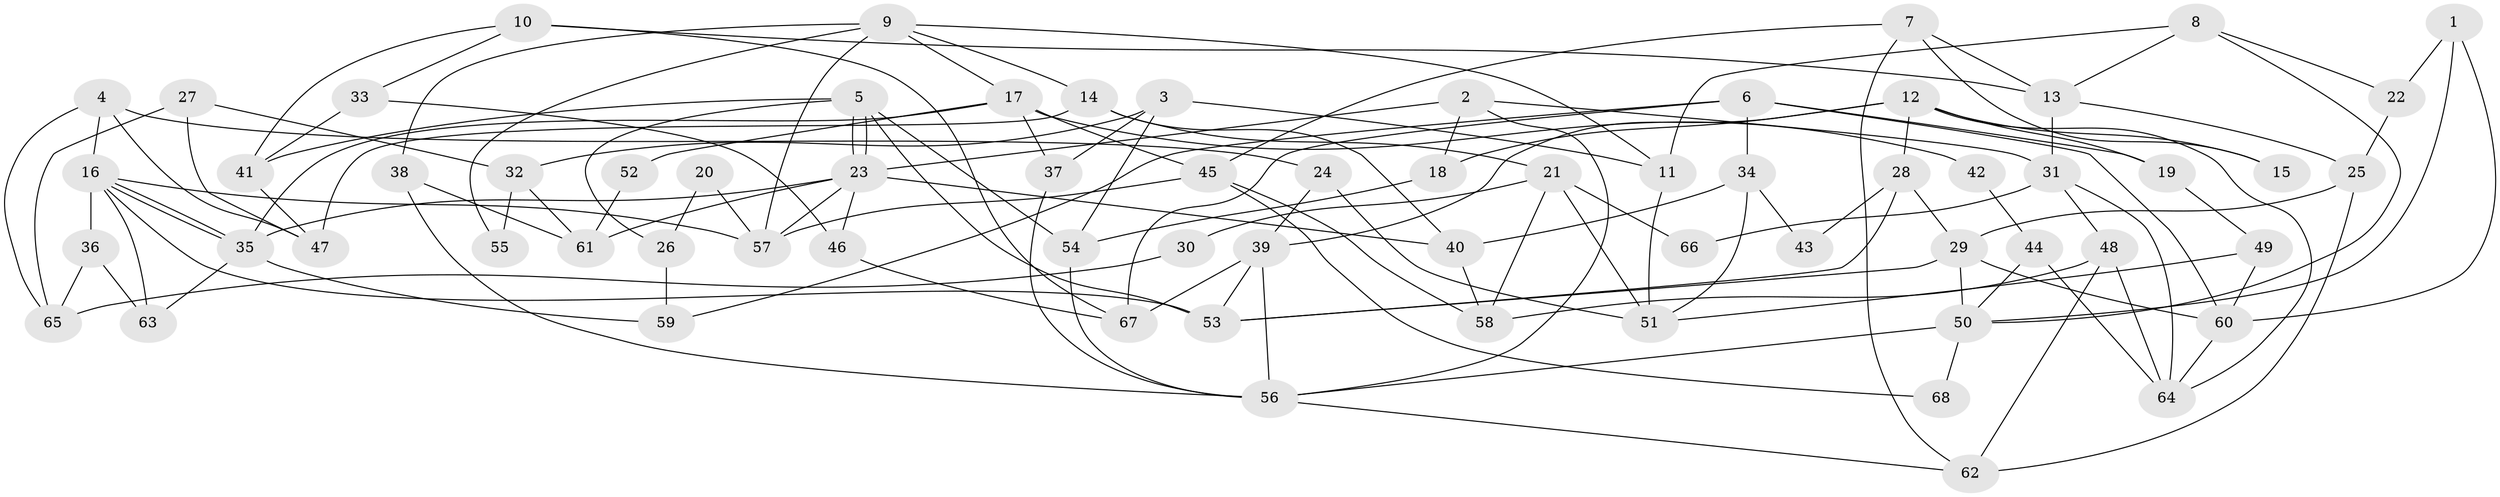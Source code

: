 // Generated by graph-tools (version 1.1) at 2025/02/03/09/25 03:02:15]
// undirected, 68 vertices, 136 edges
graph export_dot {
graph [start="1"]
  node [color=gray90,style=filled];
  1;
  2;
  3;
  4;
  5;
  6;
  7;
  8;
  9;
  10;
  11;
  12;
  13;
  14;
  15;
  16;
  17;
  18;
  19;
  20;
  21;
  22;
  23;
  24;
  25;
  26;
  27;
  28;
  29;
  30;
  31;
  32;
  33;
  34;
  35;
  36;
  37;
  38;
  39;
  40;
  41;
  42;
  43;
  44;
  45;
  46;
  47;
  48;
  49;
  50;
  51;
  52;
  53;
  54;
  55;
  56;
  57;
  58;
  59;
  60;
  61;
  62;
  63;
  64;
  65;
  66;
  67;
  68;
  1 -- 50;
  1 -- 60;
  1 -- 22;
  2 -- 56;
  2 -- 23;
  2 -- 18;
  2 -- 31;
  3 -- 37;
  3 -- 54;
  3 -- 11;
  3 -- 32;
  4 -- 47;
  4 -- 24;
  4 -- 16;
  4 -- 65;
  5 -- 53;
  5 -- 23;
  5 -- 23;
  5 -- 26;
  5 -- 41;
  5 -- 54;
  6 -- 19;
  6 -- 67;
  6 -- 34;
  6 -- 59;
  6 -- 60;
  7 -- 62;
  7 -- 45;
  7 -- 13;
  7 -- 15;
  8 -- 22;
  8 -- 50;
  8 -- 11;
  8 -- 13;
  9 -- 14;
  9 -- 11;
  9 -- 17;
  9 -- 38;
  9 -- 55;
  9 -- 57;
  10 -- 33;
  10 -- 13;
  10 -- 41;
  10 -- 67;
  11 -- 51;
  12 -- 64;
  12 -- 28;
  12 -- 15;
  12 -- 18;
  12 -- 19;
  12 -- 39;
  13 -- 25;
  13 -- 31;
  14 -- 47;
  14 -- 40;
  14 -- 21;
  16 -- 35;
  16 -- 35;
  16 -- 36;
  16 -- 53;
  16 -- 57;
  16 -- 63;
  17 -- 35;
  17 -- 37;
  17 -- 42;
  17 -- 45;
  17 -- 52;
  18 -- 54;
  19 -- 49;
  20 -- 57;
  20 -- 26;
  21 -- 51;
  21 -- 30;
  21 -- 58;
  21 -- 66;
  22 -- 25;
  23 -- 57;
  23 -- 35;
  23 -- 40;
  23 -- 46;
  23 -- 61;
  24 -- 39;
  24 -- 51;
  25 -- 62;
  25 -- 29;
  26 -- 59;
  27 -- 65;
  27 -- 32;
  27 -- 47;
  28 -- 29;
  28 -- 53;
  28 -- 43;
  29 -- 60;
  29 -- 50;
  29 -- 53;
  30 -- 65;
  31 -- 48;
  31 -- 64;
  31 -- 66;
  32 -- 61;
  32 -- 55;
  33 -- 46;
  33 -- 41;
  34 -- 40;
  34 -- 43;
  34 -- 51;
  35 -- 59;
  35 -- 63;
  36 -- 63;
  36 -- 65;
  37 -- 56;
  38 -- 56;
  38 -- 61;
  39 -- 53;
  39 -- 56;
  39 -- 67;
  40 -- 58;
  41 -- 47;
  42 -- 44;
  44 -- 64;
  44 -- 50;
  45 -- 57;
  45 -- 58;
  45 -- 68;
  46 -- 67;
  48 -- 58;
  48 -- 62;
  48 -- 64;
  49 -- 51;
  49 -- 60;
  50 -- 56;
  50 -- 68;
  52 -- 61;
  54 -- 56;
  56 -- 62;
  60 -- 64;
}
